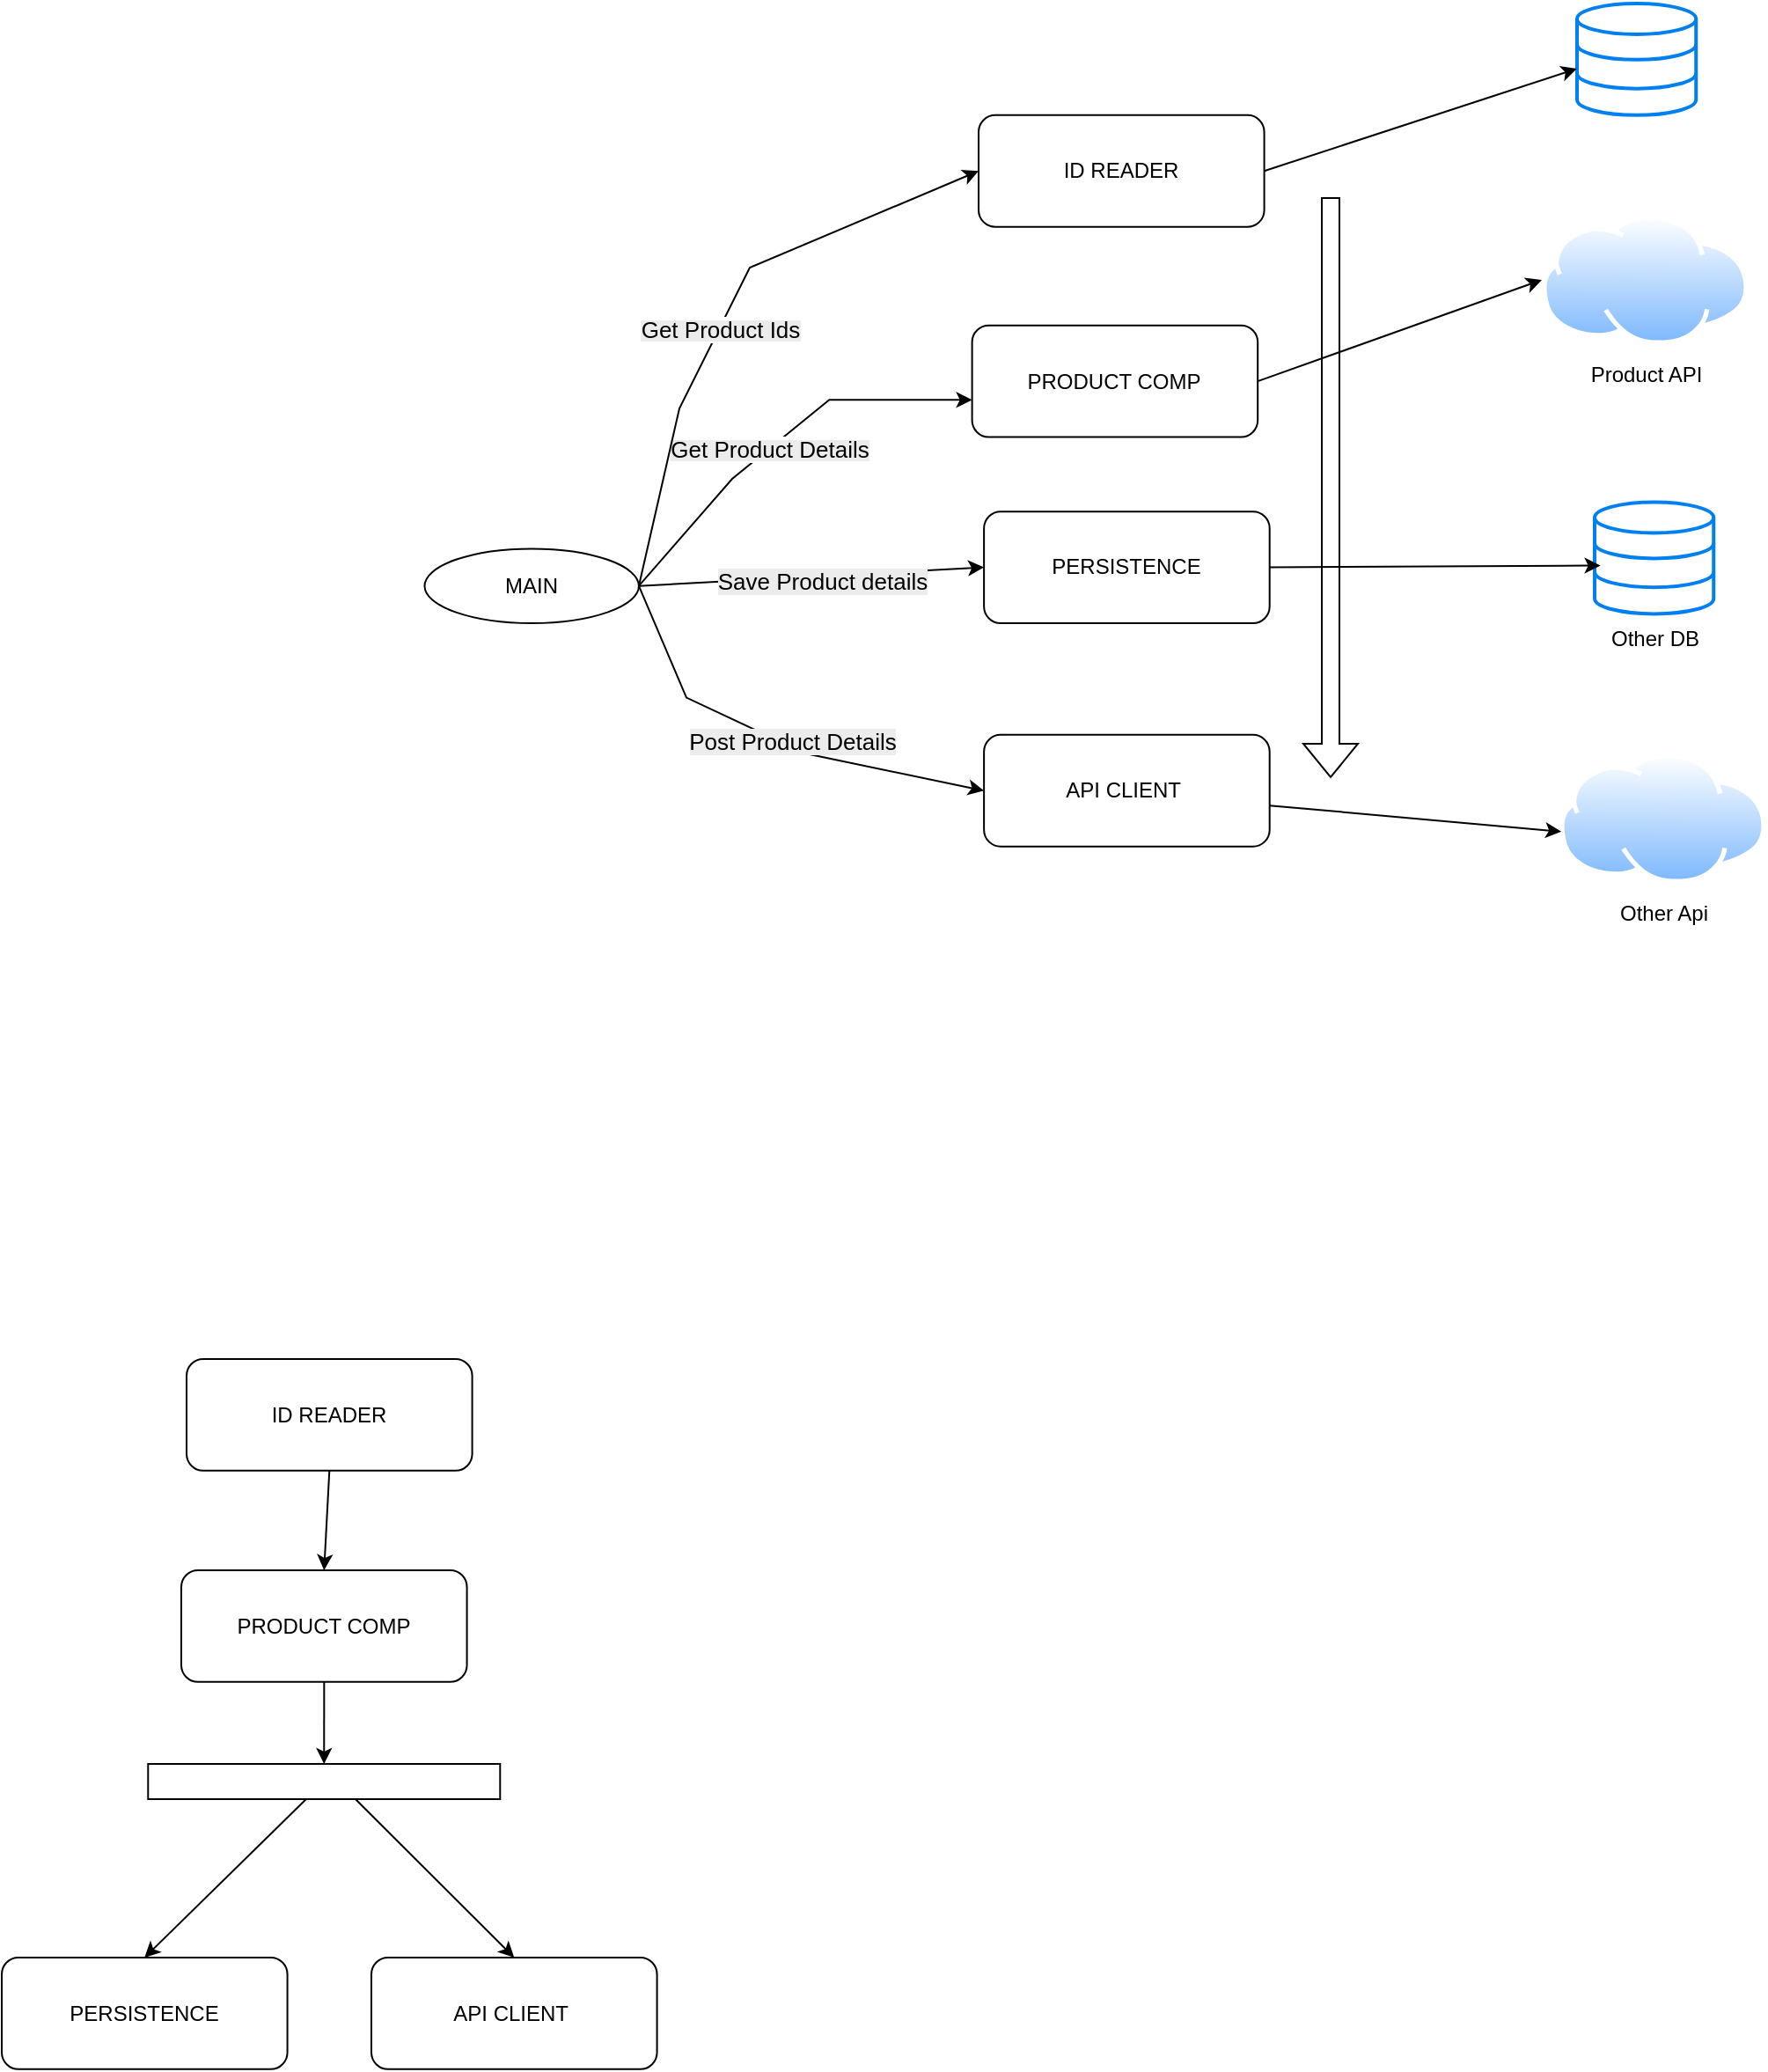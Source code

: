 <mxfile version="26.2.13">
  <diagram name="Page-1" id="6d-vporN01eibrJKGm4v">
    <mxGraphModel dx="2278" dy="825" grid="1" gridSize="10" guides="1" tooltips="1" connect="1" arrows="1" fold="1" page="1" pageScale="1" pageWidth="850" pageHeight="1100" math="0" shadow="0">
      <root>
        <mxCell id="0" />
        <mxCell id="1" parent="0" />
        <mxCell id="EtaHHnHpGLykDwEdvNow-35" value="" style="group" parent="1" vertex="1" connectable="0">
          <mxGeometry x="-37" y="169.999" width="887.462" height="500.001" as="geometry" />
        </mxCell>
        <mxCell id="EtaHHnHpGLykDwEdvNow-24" value="" style="group" parent="EtaHHnHpGLykDwEdvNow-35" vertex="1" connectable="0">
          <mxGeometry y="130.001" width="840" height="370" as="geometry" />
        </mxCell>
        <mxCell id="EtaHHnHpGLykDwEdvNow-1" value="PRODUCT COMP" style="rounded=1;whiteSpace=wrap;html=1;" parent="EtaHHnHpGLykDwEdvNow-24" vertex="1">
          <mxGeometry x="446.298" y="52.857" width="162.29" height="63.429" as="geometry" />
        </mxCell>
        <mxCell id="EtaHHnHpGLykDwEdvNow-2" value="MAIN" style="ellipse;whiteSpace=wrap;html=1;" parent="EtaHHnHpGLykDwEdvNow-24" vertex="1">
          <mxGeometry x="135.242" y="179.714" width="121.718" height="42.286" as="geometry" />
        </mxCell>
        <mxCell id="EtaHHnHpGLykDwEdvNow-5" value="PERSISTENCE" style="rounded=1;whiteSpace=wrap;html=1;" parent="EtaHHnHpGLykDwEdvNow-24" vertex="1">
          <mxGeometry x="453.06" y="158.571" width="162.29" height="63.429" as="geometry" />
        </mxCell>
        <mxCell id="EtaHHnHpGLykDwEdvNow-6" value="API CLIENT&amp;nbsp;" style="rounded=1;whiteSpace=wrap;html=1;" parent="EtaHHnHpGLykDwEdvNow-24" vertex="1">
          <mxGeometry x="453.06" y="285.429" width="162.29" height="63.429" as="geometry" />
        </mxCell>
        <mxCell id="EtaHHnHpGLykDwEdvNow-9" value="Other Api" style="image;aspect=fixed;perimeter=ellipsePerimeter;html=1;align=center;shadow=0;dashed=0;spacingTop=3;image=img/lib/active_directory/internet_cloud.svg;" parent="EtaHHnHpGLykDwEdvNow-24" vertex="1">
          <mxGeometry x="780.003" y="296" width="117.459" height="74" as="geometry" />
        </mxCell>
        <mxCell id="EtaHHnHpGLykDwEdvNow-12" value="" style="endArrow=classic;html=1;rounded=0;exitX=1;exitY=0.5;exitDx=0;exitDy=0;" parent="EtaHHnHpGLykDwEdvNow-24" source="EtaHHnHpGLykDwEdvNow-2" edge="1">
          <mxGeometry width="50" height="50" relative="1" as="geometry">
            <mxPoint x="316.466" y="105.714" as="sourcePoint" />
            <mxPoint x="446.298" y="95.143" as="targetPoint" />
            <Array as="points">
              <mxPoint x="310" y="140" />
              <mxPoint x="365.153" y="95.143" />
            </Array>
          </mxGeometry>
        </mxCell>
        <mxCell id="EtaHHnHpGLykDwEdvNow-16" value="&lt;span style=&quot;text-wrap-mode: wrap; background-color: rgb(236, 236, 236);&quot;&gt;&lt;font style=&quot;font-size: 13px;&quot;&gt;Get Product Details&lt;/font&gt;&lt;/span&gt;" style="edgeLabel;html=1;align=center;verticalAlign=middle;resizable=0;points=[];" parent="EtaHHnHpGLykDwEdvNow-12" vertex="1" connectable="0">
          <mxGeometry x="-0.075" relative="1" as="geometry">
            <mxPoint as="offset" />
          </mxGeometry>
        </mxCell>
        <mxCell id="EtaHHnHpGLykDwEdvNow-20" value="" style="endArrow=classic;html=1;rounded=0;entryX=0;entryY=0.5;entryDx=0;entryDy=0;" parent="EtaHHnHpGLykDwEdvNow-24" target="EtaHHnHpGLykDwEdvNow-5" edge="1">
          <mxGeometry width="50" height="50" relative="1" as="geometry">
            <mxPoint x="256.959" y="200.857" as="sourcePoint" />
            <mxPoint x="568.015" y="380.571" as="targetPoint" />
            <Array as="points" />
          </mxGeometry>
        </mxCell>
        <mxCell id="EtaHHnHpGLykDwEdvNow-25" value="&lt;font style=&quot;font-size: 13px;&quot;&gt;&lt;span style=&quot;background-color: rgb(236, 236, 236);&quot;&gt;Save Product details&lt;/span&gt;&lt;/font&gt;" style="edgeLabel;html=1;align=center;verticalAlign=middle;resizable=0;points=[];" parent="EtaHHnHpGLykDwEdvNow-20" vertex="1" connectable="0">
          <mxGeometry x="0.06" y="-2" relative="1" as="geometry">
            <mxPoint as="offset" />
          </mxGeometry>
        </mxCell>
        <mxCell id="EtaHHnHpGLykDwEdvNow-21" value="" style="endArrow=classic;html=1;rounded=0;exitX=1;exitY=0.5;exitDx=0;exitDy=0;entryX=0;entryY=0.5;entryDx=0;entryDy=0;" parent="EtaHHnHpGLykDwEdvNow-24" source="EtaHHnHpGLykDwEdvNow-2" target="EtaHHnHpGLykDwEdvNow-6" edge="1">
          <mxGeometry width="50" height="50" relative="1" as="geometry">
            <mxPoint x="593.711" y="243.143" as="sourcePoint" />
            <mxPoint x="477.403" y="315.029" as="targetPoint" />
            <Array as="points">
              <mxPoint x="284.008" y="264.286" />
              <mxPoint x="351.629" y="296" />
            </Array>
          </mxGeometry>
        </mxCell>
        <mxCell id="EtaHHnHpGLykDwEdvNow-26" value="&lt;font style=&quot;font-size: 13px; background-color: rgb(236, 236, 236);&quot;&gt;Post Product Details&lt;/font&gt;" style="edgeLabel;html=1;align=center;verticalAlign=middle;resizable=0;points=[];" parent="EtaHHnHpGLykDwEdvNow-21" vertex="1" connectable="0">
          <mxGeometry x="0.075" y="3" relative="1" as="geometry">
            <mxPoint as="offset" />
          </mxGeometry>
        </mxCell>
        <mxCell id="EtaHHnHpGLykDwEdvNow-23" value="" style="endArrow=classic;html=1;rounded=0;entryX=0.009;entryY=0.6;entryDx=0;entryDy=0;entryPerimeter=0;exitX=1;exitY=0.633;exitDx=0;exitDy=0;exitPerimeter=0;" parent="EtaHHnHpGLykDwEdvNow-24" source="EtaHHnHpGLykDwEdvNow-6" target="EtaHHnHpGLykDwEdvNow-9" edge="1">
          <mxGeometry width="50" height="50" relative="1" as="geometry">
            <mxPoint x="500.394" y="433.429" as="sourcePoint" />
            <mxPoint x="568.015" y="380.571" as="targetPoint" />
          </mxGeometry>
        </mxCell>
        <mxCell id="EtaHHnHpGLykDwEdvNow-34" value="" style="shape=flexArrow;endArrow=classic;html=1;rounded=0;" parent="EtaHHnHpGLykDwEdvNow-24" edge="1">
          <mxGeometry width="50" height="50" relative="1" as="geometry">
            <mxPoint x="650" y="-20" as="sourcePoint" />
            <mxPoint x="650" y="310" as="targetPoint" />
          </mxGeometry>
        </mxCell>
        <mxCell id="EtaHHnHpGLykDwEdvNow-4" value="" style="html=1;verticalLabelPosition=bottom;align=center;labelBackgroundColor=#ffffff;verticalAlign=top;strokeWidth=2;strokeColor=#0080F0;shadow=0;dashed=0;shape=mxgraph.ios7.icons.data;" parent="EtaHHnHpGLykDwEdvNow-35" vertex="1">
          <mxGeometry x="790" width="67.621" height="63.429" as="geometry" />
        </mxCell>
        <mxCell id="EtaHHnHpGLykDwEdvNow-30" value="ID READER" style="rounded=1;whiteSpace=wrap;html=1;" parent="EtaHHnHpGLykDwEdvNow-35" vertex="1">
          <mxGeometry x="449.998" y="63.429" width="162.29" height="63.429" as="geometry" />
        </mxCell>
        <mxCell id="EtaHHnHpGLykDwEdvNow-31" value="" style="endArrow=classic;html=1;rounded=0;entryX=0;entryY=0.583;entryDx=0;entryDy=0;entryPerimeter=0;exitX=1;exitY=0.5;exitDx=0;exitDy=0;" parent="EtaHHnHpGLykDwEdvNow-35" source="EtaHHnHpGLykDwEdvNow-30" target="EtaHHnHpGLykDwEdvNow-4" edge="1">
          <mxGeometry width="50" height="50" relative="1" as="geometry">
            <mxPoint x="562.29" y="50.001" as="sourcePoint" />
            <mxPoint x="612.29" y="0.001" as="targetPoint" />
          </mxGeometry>
        </mxCell>
        <mxCell id="EtaHHnHpGLykDwEdvNow-32" value="" style="endArrow=classic;html=1;rounded=0;exitX=1;exitY=0.5;exitDx=0;exitDy=0;entryX=0;entryY=0.5;entryDx=0;entryDy=0;" parent="EtaHHnHpGLykDwEdvNow-35" source="EtaHHnHpGLykDwEdvNow-2" target="EtaHHnHpGLykDwEdvNow-30" edge="1">
          <mxGeometry width="50" height="50" relative="1" as="geometry">
            <mxPoint x="267" y="282.001" as="sourcePoint" />
            <mxPoint x="456.298" y="176.144" as="targetPoint" />
            <Array as="points">
              <mxPoint x="280" y="230.001" />
              <mxPoint x="320" y="150.001" />
            </Array>
          </mxGeometry>
        </mxCell>
        <mxCell id="EtaHHnHpGLykDwEdvNow-33" value="&lt;span style=&quot;text-wrap-mode: wrap; background-color: rgb(236, 236, 236);&quot;&gt;&lt;font style=&quot;font-size: 13px;&quot;&gt;Get Product Ids&lt;/font&gt;&lt;/span&gt;" style="edgeLabel;html=1;align=center;verticalAlign=middle;resizable=0;points=[];" parent="EtaHHnHpGLykDwEdvNow-32" vertex="1" connectable="0">
          <mxGeometry x="-0.075" relative="1" as="geometry">
            <mxPoint as="offset" />
          </mxGeometry>
        </mxCell>
        <mxCell id="EtaHHnHpGLykDwEdvNow-10" value="Product API" style="image;aspect=fixed;perimeter=ellipsePerimeter;html=1;align=center;shadow=0;dashed=0;spacingTop=3;image=img/lib/active_directory/internet_cloud.svg;" parent="EtaHHnHpGLykDwEdvNow-35" vertex="1">
          <mxGeometry x="770.003" y="120.001" width="117.459" height="74" as="geometry" />
        </mxCell>
        <mxCell id="EtaHHnHpGLykDwEdvNow-13" value="" style="endArrow=classic;html=1;rounded=0;entryX=0;entryY=0.5;entryDx=0;entryDy=0;exitX=1;exitY=0.5;exitDx=0;exitDy=0;" parent="EtaHHnHpGLykDwEdvNow-35" source="EtaHHnHpGLykDwEdvNow-1" target="EtaHHnHpGLykDwEdvNow-10" edge="1">
          <mxGeometry width="50" height="50" relative="1" as="geometry">
            <mxPoint x="757.354" y="436.573" as="sourcePoint" />
            <mxPoint x="824.975" y="383.716" as="targetPoint" />
          </mxGeometry>
        </mxCell>
        <mxCell id="EtaHHnHpGLykDwEdvNow-7" value="Other DB" style="html=1;verticalLabelPosition=bottom;align=center;labelBackgroundColor=#ffffff;verticalAlign=top;strokeWidth=2;strokeColor=#0080F0;shadow=0;dashed=0;shape=mxgraph.ios7.icons.data;" parent="EtaHHnHpGLykDwEdvNow-35" vertex="1">
          <mxGeometry x="800.003" y="283.283" width="67.621" height="63.429" as="geometry" />
        </mxCell>
        <mxCell id="EtaHHnHpGLykDwEdvNow-22" value="" style="endArrow=classic;html=1;rounded=0;entryX=0.049;entryY=0.567;entryDx=0;entryDy=0;entryPerimeter=0;exitX=1;exitY=0.5;exitDx=0;exitDy=0;" parent="EtaHHnHpGLykDwEdvNow-35" source="EtaHHnHpGLykDwEdvNow-5" target="EtaHHnHpGLykDwEdvNow-7" edge="1">
          <mxGeometry width="50" height="50" relative="1" as="geometry">
            <mxPoint x="500.394" y="563.43" as="sourcePoint" />
            <mxPoint x="568.015" y="510.573" as="targetPoint" />
          </mxGeometry>
        </mxCell>
        <mxCell id="EtaHHnHpGLykDwEdvNow-36" value="ID READER" style="rounded=1;whiteSpace=wrap;html=1;" parent="1" vertex="1">
          <mxGeometry x="-37.002" y="939.997" width="162.29" height="63.429" as="geometry" />
        </mxCell>
        <mxCell id="EtaHHnHpGLykDwEdvNow-37" value="PRODUCT COMP" style="rounded=1;whiteSpace=wrap;html=1;" parent="1" vertex="1">
          <mxGeometry x="-40.002" y="1059.997" width="162.29" height="63.429" as="geometry" />
        </mxCell>
        <mxCell id="EtaHHnHpGLykDwEdvNow-38" value="PERSISTENCE" style="rounded=1;whiteSpace=wrap;html=1;" parent="1" vertex="1">
          <mxGeometry x="-142.0" y="1280.001" width="162.29" height="63.429" as="geometry" />
        </mxCell>
        <mxCell id="EtaHHnHpGLykDwEdvNow-39" value="API CLIENT&amp;nbsp;" style="rounded=1;whiteSpace=wrap;html=1;" parent="1" vertex="1">
          <mxGeometry x="68.0" y="1279.999" width="162.29" height="63.429" as="geometry" />
        </mxCell>
        <mxCell id="EtaHHnHpGLykDwEdvNow-40" value="" style="endArrow=classic;html=1;rounded=0;exitX=0.5;exitY=1;exitDx=0;exitDy=0;entryX=0.5;entryY=0;entryDx=0;entryDy=0;" parent="1" source="EtaHHnHpGLykDwEdvNow-36" target="EtaHHnHpGLykDwEdvNow-37" edge="1">
          <mxGeometry width="50" height="50" relative="1" as="geometry">
            <mxPoint x="400" y="970" as="sourcePoint" />
            <mxPoint x="450" y="920" as="targetPoint" />
          </mxGeometry>
        </mxCell>
        <mxCell id="EtaHHnHpGLykDwEdvNow-41" value="" style="endArrow=classic;html=1;rounded=0;entryX=0.5;entryY=0;entryDx=0;entryDy=0;" parent="1" source="EtaHHnHpGLykDwEdvNow-44" target="EtaHHnHpGLykDwEdvNow-38" edge="1">
          <mxGeometry width="50" height="50" relative="1" as="geometry">
            <mxPoint x="40" y="1120" as="sourcePoint" />
            <mxPoint x="450" y="920" as="targetPoint" />
          </mxGeometry>
        </mxCell>
        <mxCell id="EtaHHnHpGLykDwEdvNow-42" value="" style="endArrow=classic;html=1;rounded=0;entryX=0.5;entryY=0;entryDx=0;entryDy=0;exitX=0.579;exitY=0.9;exitDx=0;exitDy=0;exitPerimeter=0;" parent="1" source="EtaHHnHpGLykDwEdvNow-44" target="EtaHHnHpGLykDwEdvNow-39" edge="1">
          <mxGeometry width="50" height="50" relative="1" as="geometry">
            <mxPoint x="40" y="1120" as="sourcePoint" />
            <mxPoint x="450" y="920" as="targetPoint" />
          </mxGeometry>
        </mxCell>
        <mxCell id="EtaHHnHpGLykDwEdvNow-44" value="" style="rounded=0;whiteSpace=wrap;html=1;" parent="1" vertex="1">
          <mxGeometry x="-58.86" y="1170" width="200" height="20" as="geometry" />
        </mxCell>
        <mxCell id="EtaHHnHpGLykDwEdvNow-45" value="" style="endArrow=classic;html=1;rounded=0;exitX=0.5;exitY=1;exitDx=0;exitDy=0;entryX=0.5;entryY=0;entryDx=0;entryDy=0;" parent="1" source="EtaHHnHpGLykDwEdvNow-37" target="EtaHHnHpGLykDwEdvNow-44" edge="1">
          <mxGeometry width="50" height="50" relative="1" as="geometry">
            <mxPoint x="400" y="1070" as="sourcePoint" />
            <mxPoint x="450" y="1020" as="targetPoint" />
          </mxGeometry>
        </mxCell>
      </root>
    </mxGraphModel>
  </diagram>
</mxfile>

